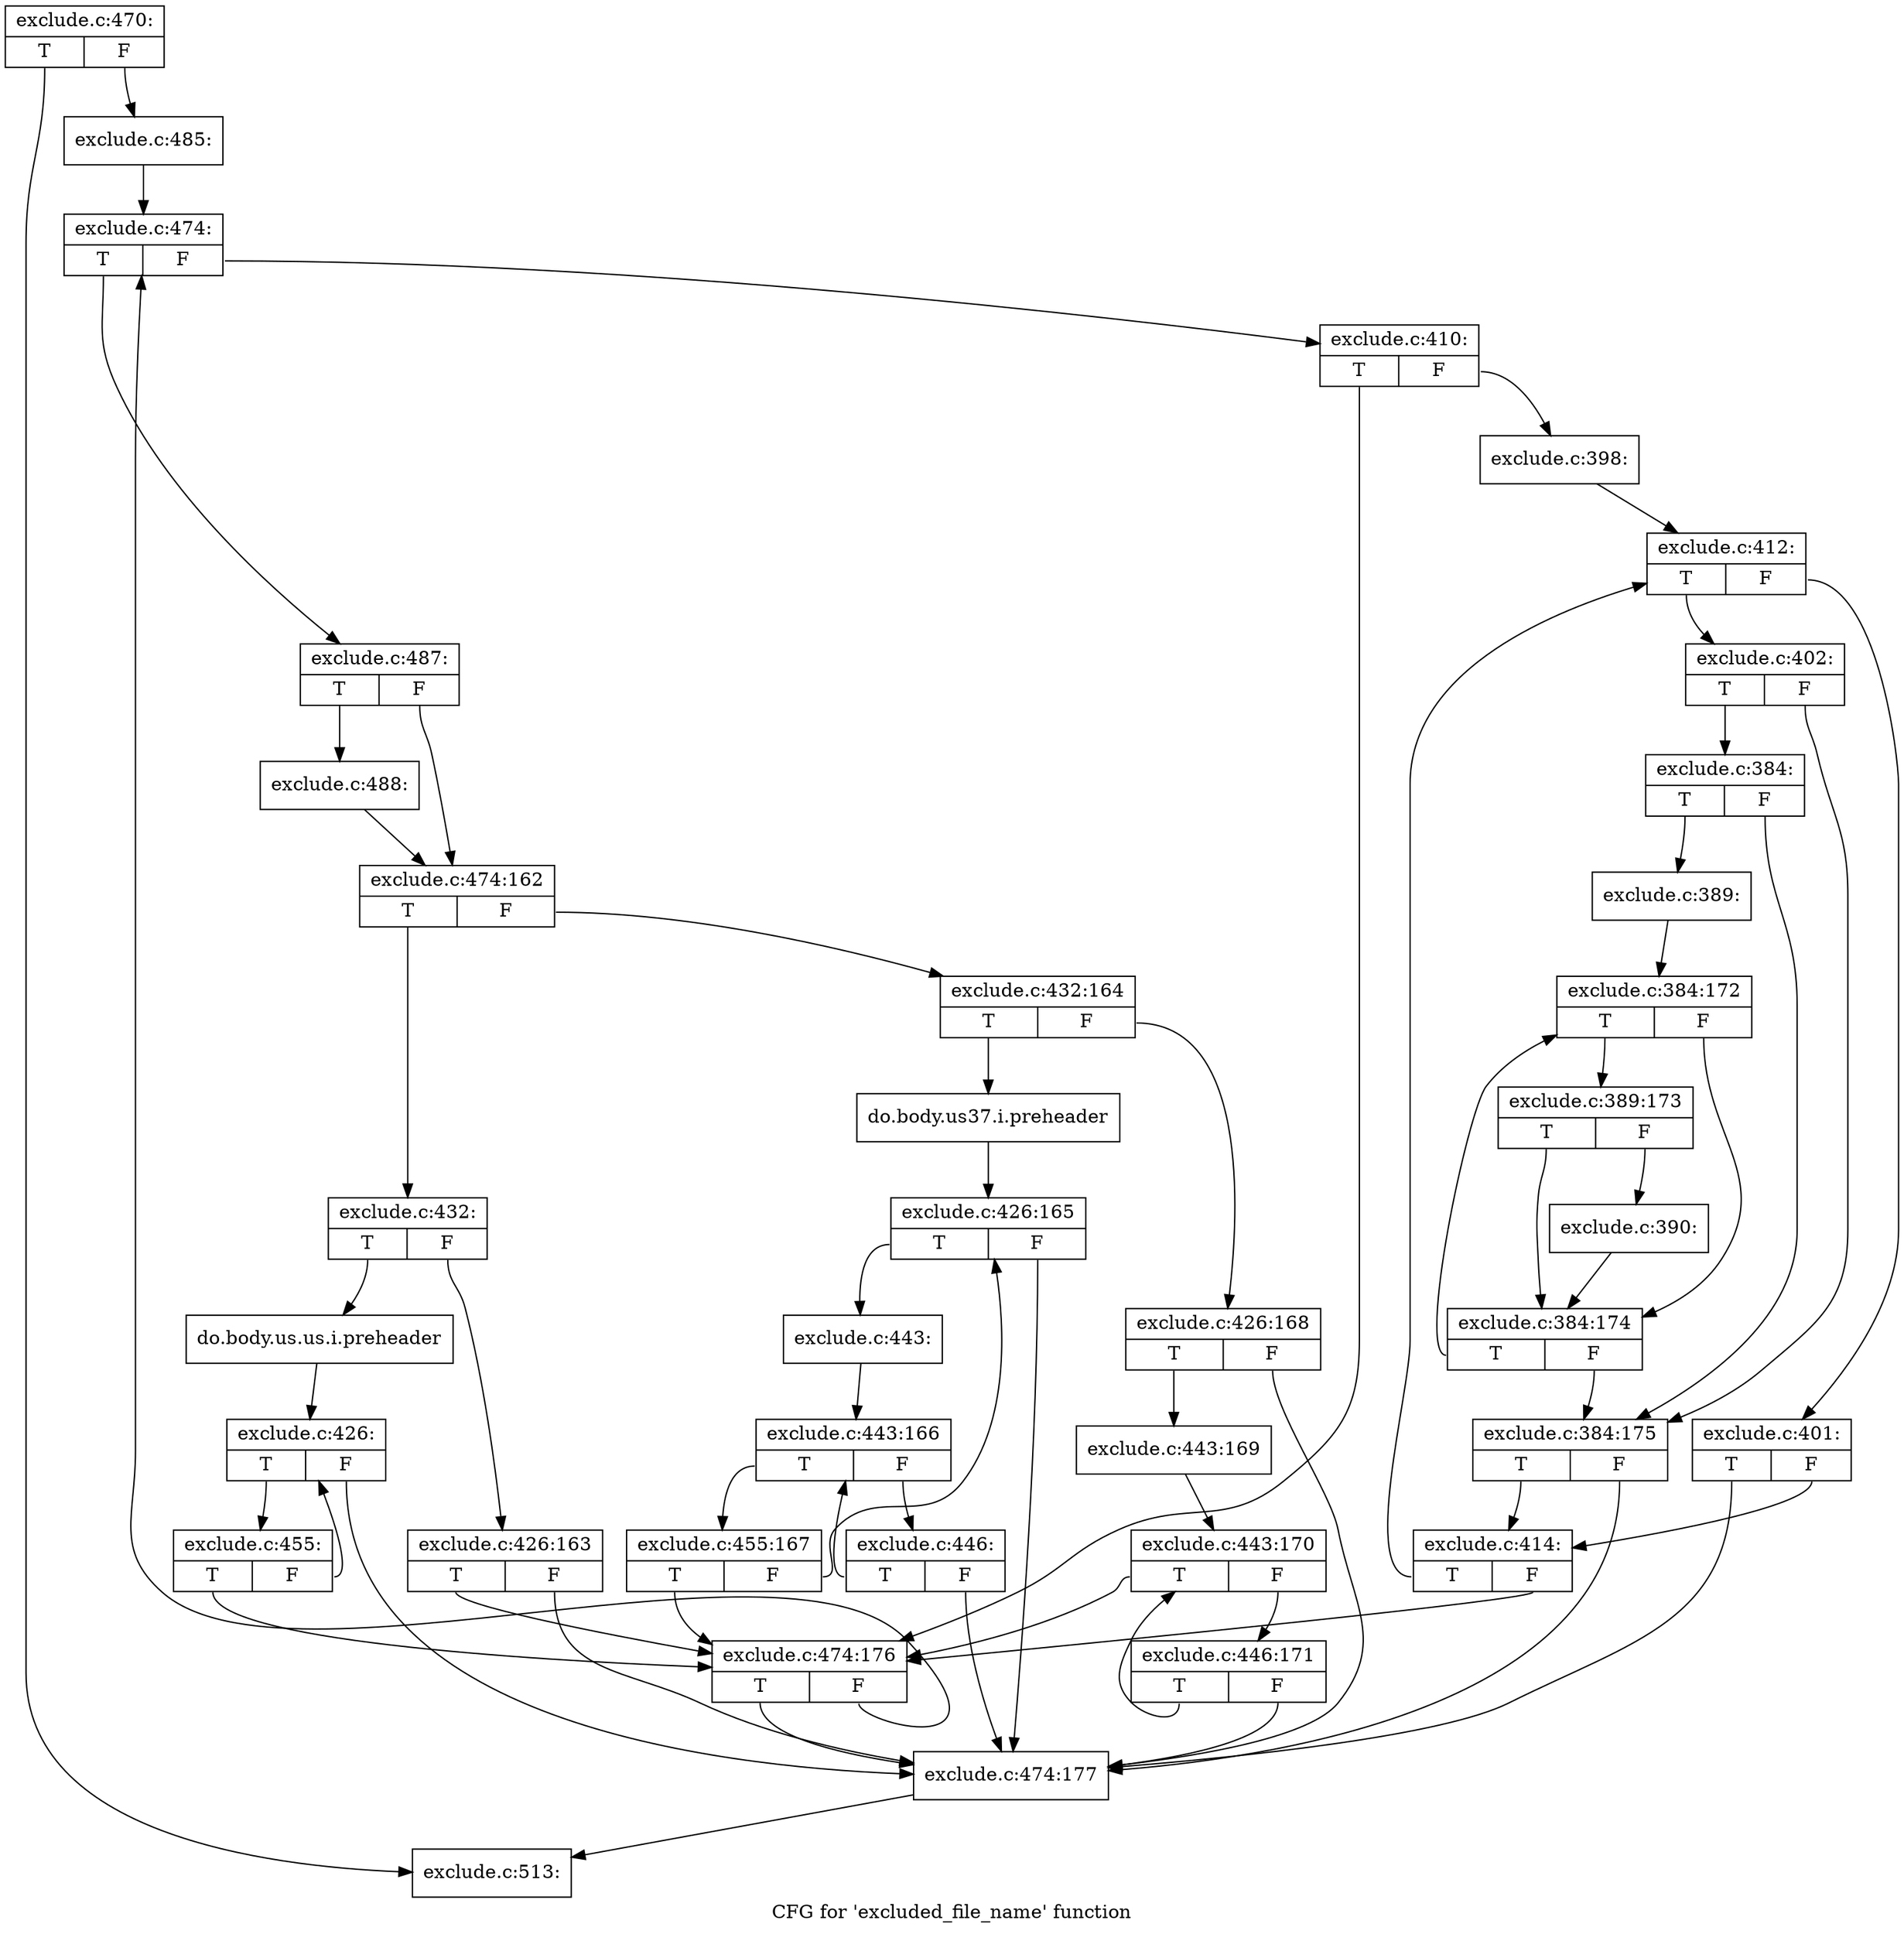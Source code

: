 digraph "CFG for 'excluded_file_name' function" {
	label="CFG for 'excluded_file_name' function";

	Node0xdd9c200 [shape=record,label="{exclude.c:470:|{<s0>T|<s1>F}}"];
	Node0xdd9c200:s0 -> Node0xddbb900;
	Node0xdd9c200:s1 -> Node0xddf8700;
	Node0xddf8700 [shape=record,label="{exclude.c:485:}"];
	Node0xddf8700 -> Node0xddbbf20;
	Node0xddbbf20 [shape=record,label="{exclude.c:474:|{<s0>T|<s1>F}}"];
	Node0xddbbf20:s0 -> Node0xddbc260;
	Node0xddbbf20:s1 -> Node0xddbc340;
	Node0xddbc260 [shape=record,label="{exclude.c:487:|{<s0>T|<s1>F}}"];
	Node0xddbc260:s0 -> Node0xdd9fbf0;
	Node0xddbc260:s1 -> Node0xdd9fc40;
	Node0xdd9fbf0 [shape=record,label="{exclude.c:488:}"];
	Node0xdd9fbf0 -> Node0xdd9fc40;
	Node0xdd9fc40 [shape=record,label="{exclude.c:474:162|{<s0>T|<s1>F}}"];
	Node0xdd9fc40:s0 -> Node0xde087f0;
	Node0xdd9fc40:s1 -> Node0xdd8d980;
	Node0xde087f0 [shape=record,label="{exclude.c:432:|{<s0>T|<s1>F}}"];
	Node0xde087f0:s0 -> Node0xddef100;
	Node0xde087f0:s1 -> Node0xde08840;
	Node0xddef100 [shape=record,label="{do.body.us.us.i.preheader}"];
	Node0xddef100 -> Node0xddd7100;
	Node0xddd7100 [shape=record,label="{exclude.c:426:|{<s0>T|<s1>F}}"];
	Node0xddd7100:s0 -> Node0xde2b400;
	Node0xddd7100:s1 -> Node0xddbbbb0;
	Node0xde2b400 [shape=record,label="{exclude.c:455:|{<s0>T|<s1>F}}"];
	Node0xde2b400:s0 -> Node0xddbc2d0;
	Node0xde2b400:s1 -> Node0xddd7100;
	Node0xde08840 [shape=record,label="{exclude.c:426:163|{<s0>T|<s1>F}}"];
	Node0xde08840:s0 -> Node0xddbc2d0;
	Node0xde08840:s1 -> Node0xddbbbb0;
	Node0xdd8d980 [shape=record,label="{exclude.c:432:164|{<s0>T|<s1>F}}"];
	Node0xdd8d980:s0 -> Node0xddd8920;
	Node0xdd8d980:s1 -> Node0xde532e0;
	Node0xddd8920 [shape=record,label="{do.body.us37.i.preheader}"];
	Node0xddd8920 -> Node0xdde1250;
	Node0xdde1250 [shape=record,label="{exclude.c:426:165|{<s0>T|<s1>F}}"];
	Node0xdde1250:s0 -> Node0xddbb280;
	Node0xdde1250:s1 -> Node0xddbbbb0;
	Node0xddbb280 [shape=record,label="{exclude.c:443:}"];
	Node0xddbb280 -> Node0xde295a0;
	Node0xde295a0 [shape=record,label="{exclude.c:443:166|{<s0>T|<s1>F}}"];
	Node0xde295a0:s0 -> Node0xde29680;
	Node0xde295a0:s1 -> Node0xddc0ee0;
	Node0xddc0ee0 [shape=record,label="{exclude.c:446:|{<s0>T|<s1>F}}"];
	Node0xddc0ee0:s0 -> Node0xde295a0;
	Node0xddc0ee0:s1 -> Node0xddbbbb0;
	Node0xde29680 [shape=record,label="{exclude.c:455:167|{<s0>T|<s1>F}}"];
	Node0xde29680:s0 -> Node0xddbc2d0;
	Node0xde29680:s1 -> Node0xdde1250;
	Node0xde532e0 [shape=record,label="{exclude.c:426:168|{<s0>T|<s1>F}}"];
	Node0xde532e0:s0 -> Node0xdda0590;
	Node0xde532e0:s1 -> Node0xddbbbb0;
	Node0xdda0590 [shape=record,label="{exclude.c:443:169}"];
	Node0xdda0590 -> Node0xddc0a80;
	Node0xddc0a80 [shape=record,label="{exclude.c:443:170|{<s0>T|<s1>F}}"];
	Node0xddc0a80:s0 -> Node0xddbc2d0;
	Node0xddc0a80:s1 -> Node0xdccd480;
	Node0xdccd480 [shape=record,label="{exclude.c:446:171|{<s0>T|<s1>F}}"];
	Node0xdccd480:s0 -> Node0xddc0a80;
	Node0xdccd480:s1 -> Node0xddbbbb0;
	Node0xddbc340 [shape=record,label="{exclude.c:410:|{<s0>T|<s1>F}}"];
	Node0xddbc340:s0 -> Node0xddbc2d0;
	Node0xddbc340:s1 -> Node0xde000d0;
	Node0xde000d0 [shape=record,label="{exclude.c:398:}"];
	Node0xde000d0 -> Node0xddcb4b0;
	Node0xddcb4b0 [shape=record,label="{exclude.c:412:|{<s0>T|<s1>F}}"];
	Node0xddcb4b0:s0 -> Node0xdca3020;
	Node0xddcb4b0:s1 -> Node0xde08220;
	Node0xdca3020 [shape=record,label="{exclude.c:402:|{<s0>T|<s1>F}}"];
	Node0xdca3020:s0 -> Node0xddf5650;
	Node0xdca3020:s1 -> Node0xdd9af70;
	Node0xddf5650 [shape=record,label="{exclude.c:384:|{<s0>T|<s1>F}}"];
	Node0xddf5650:s0 -> Node0xdde5c30;
	Node0xddf5650:s1 -> Node0xdd9af70;
	Node0xdde5c30 [shape=record,label="{exclude.c:389:}"];
	Node0xdde5c30 -> Node0xddc16d0;
	Node0xddc16d0 [shape=record,label="{exclude.c:384:172|{<s0>T|<s1>F}}"];
	Node0xddc16d0:s0 -> Node0xde48b00;
	Node0xddc16d0:s1 -> Node0xde53290;
	Node0xde48b00 [shape=record,label="{exclude.c:389:173|{<s0>T|<s1>F}}"];
	Node0xde48b00:s0 -> Node0xde53290;
	Node0xde48b00:s1 -> Node0xddd7800;
	Node0xddd7800 [shape=record,label="{exclude.c:390:}"];
	Node0xddd7800 -> Node0xde53290;
	Node0xde53290 [shape=record,label="{exclude.c:384:174|{<s0>T|<s1>F}}"];
	Node0xde53290:s0 -> Node0xddc16d0;
	Node0xde53290:s1 -> Node0xdd9af70;
	Node0xdd9af70 [shape=record,label="{exclude.c:384:175|{<s0>T|<s1>F}}"];
	Node0xdd9af70:s0 -> Node0xddf3390;
	Node0xdd9af70:s1 -> Node0xddbbbb0;
	Node0xde08220 [shape=record,label="{exclude.c:401:|{<s0>T|<s1>F}}"];
	Node0xde08220:s0 -> Node0xddbbbb0;
	Node0xde08220:s1 -> Node0xddf3390;
	Node0xddf3390 [shape=record,label="{exclude.c:414:|{<s0>T|<s1>F}}"];
	Node0xddf3390:s0 -> Node0xddcb4b0;
	Node0xddf3390:s1 -> Node0xddbc2d0;
	Node0xddbc2d0 [shape=record,label="{exclude.c:474:176|{<s0>T|<s1>F}}"];
	Node0xddbc2d0:s0 -> Node0xddbbbb0;
	Node0xddbc2d0:s1 -> Node0xddbbf20;
	Node0xddbbbb0 [shape=record,label="{exclude.c:474:177}"];
	Node0xddbbbb0 -> Node0xddbb900;
	Node0xddbb900 [shape=record,label="{exclude.c:513:}"];
}
